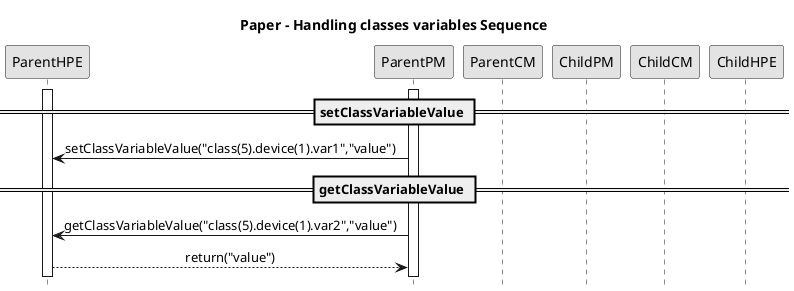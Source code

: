 '====================Begining PLANTUML params====================
@startuml
hide footbox
skinparam monochrome true
skinparam sequenceMessageAlign center

participant ParentHPE
participant ParentPM
participant ParentCM
participant ChildPM
participant ChildCM
participant ChildHPE

'====================Paper - Handling classes variables Sequenc''''''''''''''''
title Paper - Handling classes variables Sequence
activate ParentHPE
activate ParentPM
== setClassVariableValue ==
ParentPM->ParentHPE: setClassVariableValue("class(5).device(1).var1","value")
== getClassVariableValue ==
ParentPM->ParentHPE: getClassVariableValue("class(5).device(1).var2","value")
ParentHPE-->ParentPM: return("value")

'====================Ending PLANTUML params====================
@enduml